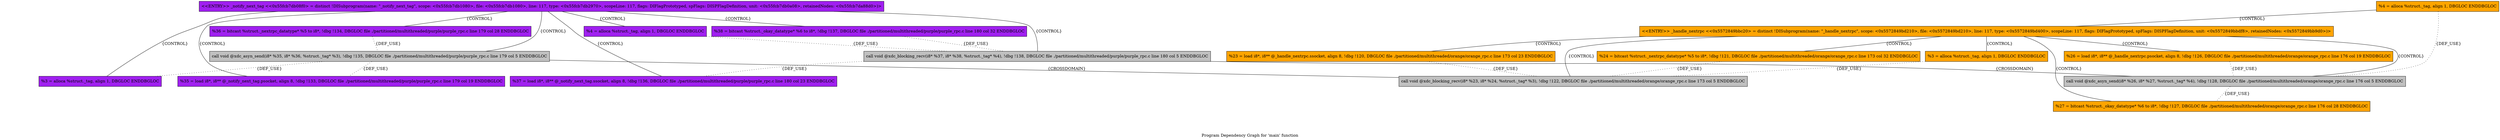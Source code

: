 strict graph "Program Dependency Graph for 'main' function" {
label="Program Dependency Graph for 'main' function";
Node0x55fcb7e15040 [fillcolor=purple, label="{\<\<ENTRY\>\> _notify_next_tag \<\<0x55fcb7db08f0\> = distinct !DISubprogram(name: \"_notify_next_tag\", scope: \<0x55fcb7db1080\>, file: \<0x55fcb7db1080\>, line: 117, type: \<0x55fcb7db2970\>, scopeLine: 117, flags: DIFlagPrototyped, spFlags: DISPFlagDefinition, unit: \<0x55fcb7db0a08\>, retainedNodes: \<0x55fcb7da88d0\>)\>}", shape="record", side="purple/purple", style=filled];
Node0x55fcb7e254a0 [fillcolor=purple, label="{  %36 = bitcast %struct._nextrpc_datatype* %5 to i8*, !dbg !134, DBGLOC file ./partitioned/multithreaded/purple/purple_rpc.c line 179 col 28 ENDDBGLOC}", shape="record", side="purple/purple", style=filled];
Node0x55fcb7e25140 [fillcolor=purple, label="{  %4 = alloca %struct._tag, align 1, DBGLOC  ENDDBGLOC}", shape="record", side="purple/purple", style=filled];
Node0x55fcb7e25170 [dbginfo="Name: xdc_asyn_send on line 179 column 5 in file ./partitioned/multithreaded/purple/purple_rpc.c (local)", fillcolor="gray", label="{  call void @xdc_asyn_send(i8* %35, i8* %36, %struct._tag* %3), !dbg !135, DBGLOC file ./partitioned/multithreaded/purple/purple_rpc.c line 179 col 5 ENDDBGLOC}", shape="record", side="purple/purple", style="filled"];
Node0x557284a04b70 [fillcolor=orange, label="{  %4 = alloca %struct._tag, align 1, DBGLOC  ENDDBGLOC}", shape="record", side="orange/orange", style=filled];
Node0x557284a06170 [fillcolor=orange, label="{\<\<ENTRY\>\> _handle_nextrpc \<\<0x5572849bbc20\> = distinct !DISubprogram(name: \"_handle_nextrpc\", scope: \<0x5572849bd210\>, file: \<0x5572849bd210\>, line: 117, type: \<0x5572849bd400\>, scopeLine: 117, flags: DIFlagPrototyped, spFlags: DISPFlagDefinition, unit: \<0x5572849bbdf8\>, retainedNodes: \<0x5572849bb9d0\>)\>}", shape="record", side="orange/orange", style=filled];
Node0x557284a05510 [fillcolor=orange, label="{  %23 = load i8*, i8** @_handle_nextrpc.ssocket, align 8, !dbg !120, DBGLOC file ./partitioned/multithreaded/orange/orange_rpc.c line 173 col 23 ENDDBGLOC}", shape="record", side="orange/orange", style=filled];
Node0x557284a04a80 [fillcolor=orange, label="{  %3 = alloca %struct._tag, align 1, DBGLOC  ENDDBGLOC}", shape="record", side="orange/orange", style=filled];
Node0x55fcb7e25590 [fillcolor=purple, label="{  %38 = bitcast %struct._okay_datatype* %6 to i8*, !dbg !137, DBGLOC file ./partitioned/multithreaded/purple/purple_rpc.c line 180 col 32 ENDDBGLOC}", shape="record", side="purple/purple", style=filled];
Node0x55fcb7e25200 [dbginfo="Name: xdc_blocking_recv on line 180 column 5 in file ./partitioned/multithreaded/purple/purple_rpc.c (local)", fillcolor="gray", label="{  call void @xdc_blocking_recv(i8* %37, i8* %38, %struct._tag* %4), !dbg !138, DBGLOC file ./partitioned/multithreaded/purple/purple_rpc.c line 180 col 5 ENDDBGLOC}", shape="record", side="purple/purple", style="filled"];
Node0x557284a04cf0 [fillcolor=orange, label="{  %24 = bitcast %struct._nextrpc_datatype* %5 to i8*, !dbg !121, DBGLOC file ./partitioned/multithreaded/orange/orange_rpc.c line 173 col 32 ENDDBGLOC}", shape="record", side="orange/orange", style=filled];
Node0x557284a05570 [fillcolor=orange, label="{  %26 = load i8*, i8** @_handle_nextrpc.psocket, align 8, !dbg !126, DBGLOC file ./partitioned/multithreaded/orange/orange_rpc.c line 176 col 19 ENDDBGLOC}", shape="record", side="orange/orange", style=filled];
Node0x557284a04c30 [dbginfo="Name: xdc_asyn_send on line 176 column 5 in file ./partitioned/multithreaded/orange/orange_rpc.c (local)", fillcolor="gray", label="{  call void @xdc_asyn_send(i8* %26, i8* %27, %struct._tag* %4), !dbg !128, DBGLOC file ./partitioned/multithreaded/orange/orange_rpc.c line 176 col 5 ENDDBGLOC}", shape="record", side="orange/orange", style="filled"];
Node0x55fcb7e250b0 [fillcolor=purple, label="{  %3 = alloca %struct._tag, align 1, DBGLOC  ENDDBGLOC}", shape="record", side="purple/purple", style=filled];
Node0x557284a04e10 [fillcolor=orange, label="{  %27 = bitcast %struct._okay_datatype* %6 to i8*, !dbg !127, DBGLOC file ./partitioned/multithreaded/orange/orange_rpc.c line 176 col 28 ENDDBGLOC}", shape="record", side="orange/orange", style=filled];
Node0x55fcb7e14800 [fillcolor=purple, label="{  %37 = load i8*, i8** @_notify_next_tag.ssocket, align 8, !dbg !136, DBGLOC file ./partitioned/multithreaded/purple/purple_rpc.c line 180 col 23 ENDDBGLOC}", shape="record", side="purple/purple", style=filled];
Node0x557284a04b10 [dbginfo="Name: xdc_blocking_recv on line 173 column 5 in file ./partitioned/multithreaded/orange/orange_rpc.c (local)", fillcolor="gray", label="{  call void @xdc_blocking_recv(i8* %23, i8* %24, %struct._tag* %3), !dbg !122, DBGLOC file ./partitioned/multithreaded/orange/orange_rpc.c line 173 col 5 ENDDBGLOC}", shape="record", side="orange/orange", style="filled"];
Node0x55fcb7e147d0 [fillcolor=purple, label="{  %35 = load i8*, i8** @_notify_next_tag.psocket, align 8, !dbg !133, DBGLOC file ./partitioned/multithreaded/purple/purple_rpc.c line 179 col 19 ENDDBGLOC}", shape="record", side="purple/purple", style=filled];
N [pos="0,25!", shape=polygon, side=green, style=invis];
S [pos="0,-25!", shape=polygon, side=orange, style=invis];
Node0x55fcb7e15040 -- Node0x55fcb7e250b0  [label="{CONTROL}"];
Node0x55fcb7e15040 -- Node0x55fcb7e25140  [label="{CONTROL}"];
Node0x55fcb7e15040 -- Node0x55fcb7e147d0  [label="{CONTROL}"];
Node0x55fcb7e15040 -- Node0x55fcb7e254a0  [label="{CONTROL}"];
Node0x55fcb7e15040 -- Node0x55fcb7e25170  [label="{CONTROL}"];
Node0x55fcb7e15040 -- Node0x55fcb7e14800  [label="{CONTROL}"];
Node0x55fcb7e15040 -- Node0x55fcb7e25590  [label="{CONTROL}"];
Node0x55fcb7e15040 -- Node0x55fcb7e25200  [label="{CONTROL}"];
Node0x55fcb7e15040 -- N  [style=invis];
Node0x55fcb7e254a0 -- Node0x55fcb7e25170  [label="{DEF_USE}", style="dotted"];
Node0x55fcb7e254a0 -- N  [style=invis];
Node0x55fcb7e25140 -- Node0x55fcb7e25200  [label="{DEF_USE}", style="dotted"];
Node0x55fcb7e25140 -- N  [style=invis];
Node0x55fcb7e25170 -- Node0x557284a04b10  [label="{CROSSDOMAIN}"];
Node0x55fcb7e25170 -- Node0x55fcb7e250b0  [label="{DEF_USE}", style="dotted"];
Node0x55fcb7e25170 -- Node0x55fcb7e147d0  [label="{DEF_USE}", style="dotted"];
Node0x557284a04b70 -- Node0x557284a04c30  [label="{DEF_USE}", style="dotted"];
Node0x557284a04b70 -- Node0x557284a06170  [label="{CONTROL}"];
Node0x557284a04b70 -- S  [style=invis];
Node0x557284a06170 -- Node0x557284a04a80  [label="{CONTROL}"];
Node0x557284a06170 -- Node0x557284a05510  [label="{CONTROL}"];
Node0x557284a06170 -- Node0x557284a04cf0  [label="{CONTROL}"];
Node0x557284a06170 -- Node0x557284a04b10  [label="{CONTROL}"];
Node0x557284a06170 -- Node0x557284a05570  [label="{CONTROL}"];
Node0x557284a06170 -- Node0x557284a04e10  [label="{CONTROL}"];
Node0x557284a06170 -- Node0x557284a04c30  [label="{CONTROL}"];
Node0x557284a06170 -- S  [style=invis];
Node0x557284a05510 -- Node0x557284a04b10  [label="{DEF_USE}", style="dotted"];
Node0x557284a05510 -- S  [style=invis];
Node0x557284a04a80 -- Node0x557284a04b10  [label="{DEF_USE}", style="dotted"];
Node0x557284a04a80 -- S  [style=invis];
Node0x55fcb7e25590 -- Node0x55fcb7e25200  [label="{DEF_USE}", style="dotted"];
Node0x55fcb7e25590 -- N  [style=invis];
Node0x55fcb7e25200 -- Node0x557284a04c30  [label="{CROSSDOMAIN}"];
Node0x55fcb7e25200 -- Node0x55fcb7e14800  [label="{DEF_USE}", style="dotted"];
Node0x557284a04cf0 -- Node0x557284a04b10  [label="{DEF_USE}", style="dotted"];
Node0x557284a04cf0 -- S  [style=invis];
Node0x557284a05570 -- Node0x557284a04c30  [label="{DEF_USE}", style="dotted"];
Node0x557284a05570 -- S  [style=invis];
Node0x557284a04c30 -- Node0x557284a04e10  [label="{DEF_USE}", style="dotted"];
Node0x55fcb7e250b0 -- N  [style=invis];
Node0x557284a04e10 -- S  [style=invis];
Node0x55fcb7e14800 -- N  [style=invis];
Node0x55fcb7e147d0 -- N  [style=invis];
}

